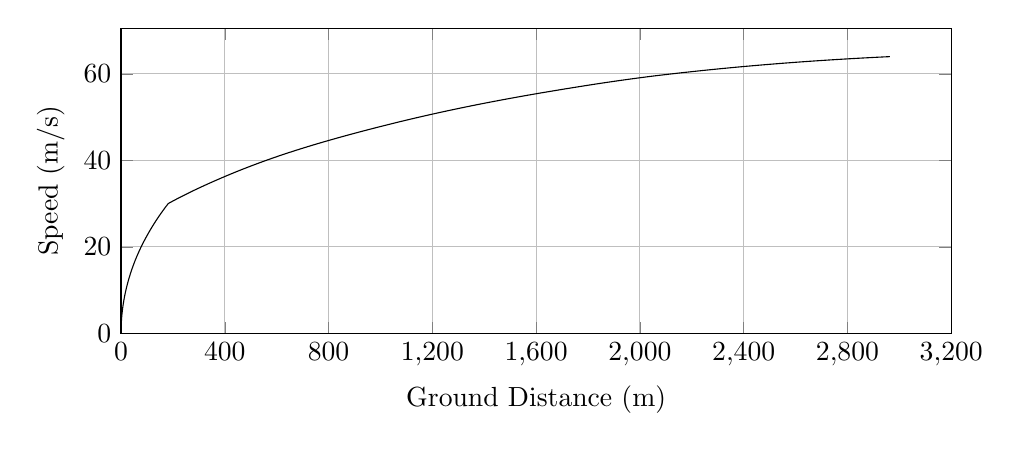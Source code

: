 %Speed_vs_GroundDistance
\begin{tikzpicture}

\begin{axis}[
width=\textwidth,
height=0.45\textwidth,
scaled ticks=false, tick label style={/pgf/number format/fixed},
xmin=0.0,
xmax=3200,
xtick={0,400,800,1200,1600,2000,2400,2800,3200},
xlabel={Ground Distance (m)},
xmajorgrids,
ymin=0.0,
ymax=70.561,
ylabel={Speed (m/s)},
ymajorgrids,
legend style={at={(1.03,0.5)},anchor=west,draw=black,fill=white,legend cell align=left}
]

\addplot [
color=black,
solid
]
table[row sep=crcr]{
1.36E-8	2.721E-4\\
2.033E-7	0.001\\
1.849E-6	0.003\\
9.983E-6	0.007\\
4.135E-5	0.015\\
1.247E-4	0.026\\
2.844E-4	0.039\\
5.588E-4	0.055\\
9.398E-4	0.072\\
0.001	0.088\\
0.002	0.104\\
0.003	0.121\\
0.003	0.137\\
0.004	0.153\\
0.005	0.17\\
0.006	0.186\\
0.008	0.202\\
0.009	0.219\\
0.01	0.235\\
0.012	0.252\\
0.013	0.268\\
0.015	0.284\\
0.017	0.301\\
0.018	0.317\\
0.02	0.333\\
0.022	0.349\\
0.025	0.366\\
0.027	0.382\\
0.029	0.398\\
0.032	0.414\\
0.034	0.431\\
0.037	0.447\\
0.04	0.464\\
0.042	0.48\\
0.045	0.497\\
0.048	0.513\\
0.052	0.53\\
0.055	0.546\\
0.058	0.563\\
0.062	0.579\\
0.065	0.596\\
0.069	0.612\\
0.073	0.629\\
0.077	0.645\\
0.08	0.662\\
0.085	0.678\\
0.089	0.695\\
0.093	0.712\\
0.097	0.728\\
0.102	0.745\\
0.107	0.761\\
0.111	0.778\\
0.116	0.795\\
0.121	0.811\\
0.126	0.828\\
0.131	0.844\\
0.136	0.861\\
0.142	0.878\\
0.147	0.894\\
0.153	0.911\\
0.158	0.928\\
0.164	0.944\\
0.17	0.961\\
0.176	0.978\\
0.182	0.995\\
0.188	1.012\\
0.195	1.029\\
0.201	1.046\\
0.208	1.063\\
0.214	1.079\\
0.221	1.097\\
0.228	1.114\\
0.235	1.131\\
0.242	1.148\\
0.25	1.165\\
0.257	1.182\\
0.264	1.199\\
0.272	1.216\\
0.28	1.233\\
0.287	1.25\\
0.296	1.268\\
0.304	1.285\\
0.312	1.302\\
0.32	1.32\\
0.329	1.337\\
0.337	1.354\\
0.346	1.371\\
0.355	1.388\\
0.363	1.406\\
0.372	1.423\\
0.382	1.44\\
0.391	1.458\\
0.4	1.475\\
0.41	1.492\\
0.419	1.51\\
0.429	1.527\\
0.439	1.545\\
0.449	1.562\\
0.459	1.579\\
0.469	1.597\\
0.48	1.615\\
0.49	1.632\\
0.501	1.65\\
0.511	1.667\\
0.522	1.685\\
0.533	1.702\\
0.545	1.72\\
0.556	1.738\\
0.567	1.755\\
0.579	1.773\\
0.59	1.791\\
0.602	1.809\\
0.614	1.827\\
0.626	1.844\\
0.638	1.862\\
0.65	1.88\\
0.663	1.898\\
0.675	1.915\\
0.689	1.934\\
0.702	1.953\\
0.715	1.971\\
0.728	1.989\\
0.742	2.008\\
0.755	2.026\\
0.769	2.044\\
0.783	2.062\\
0.797	2.08\\
0.811	2.098\\
0.825	2.117\\
0.84	2.135\\
0.854	2.154\\
0.869	2.172\\
0.884	2.191\\
0.899	2.21\\
0.914	2.228\\
0.929	2.247\\
0.945	2.266\\
0.961	2.284\\
0.976	2.302\\
0.992	2.321\\
1.007	2.339\\
1.023	2.357\\
1.04	2.376\\
1.056	2.395\\
1.073	2.413\\
1.09	2.432\\
1.107	2.451\\
1.124	2.47\\
1.142	2.489\\
1.159	2.508\\
1.177	2.527\\
1.195	2.547\\
1.213	2.566\\
1.231	2.585\\
1.249	2.604\\
1.268	2.623\\
1.286	2.642\\
1.305	2.661\\
1.323	2.68\\
1.342	2.699\\
1.361	2.718\\
1.382	2.738\\
1.401	2.757\\
1.421	2.776\\
1.441	2.796\\
1.461	2.815\\
1.482	2.835\\
1.502	2.854\\
1.522	2.874\\
1.544	2.894\\
1.565	2.913\\
1.586	2.933\\
1.607	2.952\\
1.629	2.973\\
1.651	2.992\\
1.673	3.012\\
1.695	3.031\\
1.717	3.051\\
1.739	3.071\\
1.762	3.091\\
1.785	3.111\\
1.808	3.13\\
1.831	3.151\\
1.854	3.17\\
1.878	3.19\\
1.902	3.211\\
1.925	3.23\\
1.95	3.251\\
1.975	3.272\\
1.999	3.292\\
2.025	3.312\\
2.049	3.332\\
2.074	3.353\\
2.1	3.373\\
2.125	3.393\\
2.15	3.413\\
2.176	3.434\\
2.202	3.454\\
2.228	3.474\\
2.254	3.494\\
2.281	3.515\\
2.308	3.535\\
2.335	3.556\\
2.362	3.577\\
2.39	3.597\\
2.417	3.618\\
2.445	3.639\\
2.474	3.66\\
2.502	3.68\\
2.53	3.701\\
2.559	3.722\\
2.588	3.743\\
2.618	3.764\\
2.648	3.786\\
2.677	3.806\\
2.706	3.827\\
2.736	3.848\\
2.766	3.869\\
2.796	3.89\\
2.827	3.911\\
2.859	3.933\\
2.89	3.954\\
2.922	3.976\\
2.953	3.997\\
2.985	4.018\\
3.017	4.04\\
3.049	4.061\\
3.081	4.082\\
3.113	4.103\\
3.145	4.124\\
3.179	4.146\\
3.211	4.167\\
3.246	4.189\\
3.28	4.211\\
3.314	4.233\\
3.349	4.255\\
3.383	4.276\\
3.418	4.298\\
3.454	4.321\\
3.489	4.342\\
3.524	4.364\\
3.561	4.387\\
3.597	4.409\\
3.633	4.431\\
3.669	4.452\\
3.707	4.475\\
3.743	4.497\\
3.781	4.52\\
3.819	4.542\\
3.856	4.564\\
3.895	4.587\\
3.933	4.609\\
3.972	4.631\\
4.01	4.653\\
4.049	4.676\\
4.089	4.699\\
4.129	4.721\\
4.168	4.744\\
4.208	4.766\\
4.248	4.789\\
4.288	4.811\\
4.329	4.834\\
4.369	4.856\\
4.41	4.879\\
4.452	4.901\\
4.493	4.924\\
4.536	4.947\\
4.578	4.97\\
4.62	4.992\\
4.662	5.015\\
4.706	5.038\\
4.749	5.061\\
4.792	5.084\\
4.836	5.107\\
4.881	5.13\\
4.925	5.153\\
4.97	5.177\\
5.015	5.2\\
5.06	5.223\\
5.106	5.247\\
5.152	5.27\\
5.197	5.293\\
5.244	5.316\\
5.29	5.339\\
5.336	5.362\\
5.383	5.386\\
5.43	5.409\\
5.477	5.432\\
5.526	5.456\\
5.574	5.479\\
5.623	5.503\\
5.671	5.527\\
5.72	5.55\\
5.771	5.575\\
5.821	5.598\\
5.87	5.622\\
5.921	5.646\\
5.971	5.67\\
6.021	5.693\\
6.071	5.717\\
6.123	5.741\\
6.174	5.764\\
6.226	5.788\\
6.278	5.812\\
6.332	5.837\\
6.384	5.861\\
6.437	5.885\\
6.489	5.908\\
6.543	5.933\\
6.597	5.957\\
6.65	5.981\\
6.705	6.005\\
6.759	6.029\\
6.814	6.053\\
6.87	6.077\\
6.925	6.102\\
6.981	6.126\\
7.038	6.15\\
7.095	6.175\\
7.151	6.199\\
7.209	6.224\\
7.267	6.249\\
7.325	6.273\\
7.383	6.298\\
7.442	6.323\\
7.502	6.348\\
7.562	6.373\\
7.622	6.398\\
7.683	6.423\\
7.743	6.448\\
7.803	6.473\\
7.864	6.498\\
7.925	6.523\\
7.987	6.548\\
8.048	6.572\\
8.109	6.597\\
8.173	6.623\\
8.236	6.648\\
8.3	6.673\\
8.363	6.699\\
8.428	6.724\\
8.491	6.749\\
8.557	6.775\\
8.623	6.801\\
8.688	6.826\\
8.754	6.852\\
8.821	6.877\\
8.889	6.904\\
8.957	6.93\\
9.025	6.956\\
9.093	6.981\\
9.16	7.007\\
9.227	7.032\\
9.296	7.058\\
9.364	7.084\\
9.433	7.109\\
9.504	7.136\\
9.575	7.162\\
9.644	7.187\\
9.716	7.214\\
9.787	7.24\\
9.858	7.266\\
9.93	7.292\\
10.002	7.318\\
10.075	7.344\\
10.147	7.37\\
10.221	7.396\\
10.294	7.423\\
10.367	7.449\\
10.441	7.475\\
10.516	7.501\\
10.591	7.528\\
10.667	7.554\\
10.743	7.581\\
10.82	7.608\\
10.897	7.634\\
10.974	7.661\\
11.051	7.687\\
11.128	7.714\\
11.208	7.741\\
11.287	7.768\\
11.366	7.795\\
11.446	7.822\\
11.527	7.849\\
11.607	7.876\\
11.688	7.903\\
11.77	7.93\\
11.851	7.957\\
11.933	7.984\\
12.017	8.012\\
12.1	8.039\\
12.185	8.067\\
12.271	8.095\\
12.354	8.122\\
12.44	8.15\\
12.526	8.177\\
12.611	8.205\\
12.696	8.232\\
12.785	8.26\\
12.871	8.288\\
12.958	8.315\\
13.046	8.343\\
13.133	8.37\\
13.221	8.398\\
13.31	8.426\\
13.4	8.454\\
13.489	8.482\\
13.578	8.509\\
13.667	8.537\\
13.758	8.564\\
13.848	8.592\\
13.939	8.62\\
14.031	8.648\\
14.124	8.676\\
14.215	8.704\\
14.308	8.732\\
14.401	8.76\\
14.495	8.788\\
14.589	8.816\\
14.683	8.844\\
14.779	8.872\\
14.874	8.9\\
14.97	8.928\\
15.069	8.957\\
15.164	8.985\\
15.26	9.013\\
15.357	9.041\\
15.455	9.07\\
15.553	9.098\\
15.653	9.127\\
15.755	9.156\\
15.856	9.185\\
15.958	9.214\\
16.06	9.243\\
16.164	9.272\\
16.267	9.301\\
16.369	9.33\\
16.472	9.359\\
16.577	9.388\\
16.679	9.417\\
16.784	9.446\\
16.89	9.475\\
16.997	9.505\\
17.104	9.534\\
17.211	9.563\\
17.319	9.593\\
17.424	9.622\\
17.532	9.651\\
17.64	9.68\\
17.749	9.71\\
17.857	9.739\\
17.969	9.769\\
18.08	9.798\\
18.189	9.827\\
18.302	9.857\\
18.413	9.887\\
18.526	9.916\\
18.637	9.946\\
18.751	9.976\\
18.865	10.005\\
18.98	10.035\\
19.094	10.065\\
19.209	10.095\\
19.323	10.124\\
19.438	10.154\\
19.556	10.184\\
19.672	10.214\\
19.789	10.244\\
19.907	10.274\\
20.024	10.304\\
20.143	10.334\\
20.264	10.364\\
20.384	10.394\\
20.504	10.425\\
20.623	10.454\\
20.745	10.485\\
20.866	10.515\\
20.987	10.545\\
21.113	10.576\\
21.236	10.606\\
21.36	10.637\\
21.484	10.667\\
21.608	10.697\\
21.732	10.727\\
21.858	10.758\\
21.985	10.789\\
22.112	10.819\\
22.237	10.849\\
22.363	10.88\\
22.489	10.91\\
22.616	10.94\\
22.744	10.971\\
22.875	11.002\\
23.004	11.032\\
23.131	11.062\\
23.258	11.092\\
23.389	11.123\\
23.52	11.153\\
23.653	11.184\\
23.783	11.215\\
23.918	11.246\\
24.051	11.277\\
24.182	11.307\\
24.315	11.337\\
24.45	11.368\\
24.585	11.399\\
24.721	11.43\\
24.857	11.461\\
24.995	11.493\\
25.13	11.523\\
25.271	11.555\\
25.407	11.586\\
25.543	11.616\\
25.683	11.648\\
25.821	11.678\\
25.96	11.709\\
25.988	11.715\\
26.056	11.731\\
26.062	11.732\\
26.067	11.733\\
26.072	11.734\\
26.073	11.735\\
26.075	11.735\\
26.08	11.736\\
26.102	11.741\\
26.183	11.759\\
26.3	11.785\\
26.428	11.813\\
26.558	11.842\\
26.688	11.87\\
26.819	11.899\\
26.952	11.928\\
27.084	11.957\\
27.217	11.986\\
27.351	12.015\\
27.483	12.043\\
27.618	12.072\\
27.752	12.101\\
27.887	12.13\\
28.023	12.159\\
28.159	12.188\\
28.296	12.218\\
28.435	12.247\\
28.571	12.276\\
28.71	12.305\\
28.85	12.335\\
28.989	12.364\\
29.129	12.394\\
29.272	12.424\\
29.413	12.453\\
29.555	12.483\\
29.7	12.513\\
29.842	12.543\\
29.985	12.572\\
30.129	12.602\\
30.275	12.632\\
30.422	12.662\\
30.569	12.692\\
30.717	12.722\\
30.865	12.753\\
31.012	12.783\\
31.162	12.813\\
31.314	12.844\\
31.463	12.874\\
31.612	12.904\\
31.763	12.934\\
31.915	12.965\\
32.067	12.995\\
32.219	13.026\\
32.372	13.056\\
32.525	13.086\\
32.677	13.117\\
32.83	13.147\\
32.986	13.178\\
33.143	13.209\\
33.3	13.239\\
33.458	13.27\\
33.614	13.301\\
33.77	13.331\\
33.929	13.362\\
34.088	13.393\\
34.248	13.424\\
34.407	13.454\\
34.565	13.485\\
34.724	13.515\\
34.887	13.547\\
35.049	13.578\\
35.21	13.608\\
35.37	13.639\\
35.532	13.669\\
35.693	13.7\\
35.855	13.731\\
36.023	13.762\\
36.191	13.794\\
36.357	13.825\\
36.521	13.855\\
36.688	13.887\\
36.854	13.917\\
37.025	13.949\\
37.192	13.98\\
37.361	14.011\\
37.529	14.042\\
37.697	14.073\\
37.868	14.105\\
38.038	14.136\\
38.209	14.167\\
38.379	14.198\\
38.553	14.229\\
38.723	14.26\\
38.898	14.292\\
39.071	14.323\\
39.244	14.354\\
39.42	14.386\\
39.592	14.417\\
39.765	14.448\\
39.943	14.479\\
40.117	14.511\\
40.295	14.542\\
40.472	14.573\\
40.648	14.604\\
40.824	14.635\\
41.004	14.667\\
41.182	14.698\\
41.36	14.73\\
41.54	14.761\\
41.723	14.793\\
41.903	14.824\\
42.085	14.856\\
42.267	14.887\\
42.447	14.918\\
42.631	14.95\\
42.81	14.981\\
42.993	15.012\\
43.179	15.044\\
43.363	15.075\\
43.548	15.107\\
43.734	15.138\\
43.918	15.17\\
44.105	15.201\\
44.293	15.233\\
44.481	15.265\\
44.669	15.296\\
44.859	15.328\\
45.047	15.359\\
45.237	15.391\\
45.428	15.423\\
45.616	15.454\\
45.807	15.486\\
45.999	15.517\\
46.188	15.549\\
46.381	15.58\\
46.573	15.612\\
46.766	15.643\\
46.959	15.675\\
47.153	15.707\\
47.345	15.738\\
47.539	15.769\\
47.732	15.801\\
47.928	15.832\\
48.123	15.864\\
48.321	15.896\\
48.517	15.927\\
48.713	15.959\\
48.913	15.991\\
49.112	16.022\\
49.312	16.054\\
49.51	16.085\\
49.712	16.117\\
49.91	16.149\\
50.112	16.181\\
50.309	16.212\\
50.508	16.243\\
50.709	16.274\\
50.912	16.306\\
51.116	16.338\\
51.321	16.37\\
51.525	16.402\\
51.729	16.433\\
51.934	16.465\\
52.14	16.497\\
52.345	16.528\\
52.551	16.56\\
52.757	16.592\\
52.965	16.623\\
53.175	16.655\\
53.382	16.687\\
53.592	16.719\\
53.804	16.751\\
54.015	16.783\\
54.224	16.815\\
54.432	16.846\\
54.643	16.878\\
54.855	16.91\\
55.066	16.941\\
55.28	16.973\\
55.492	17.005\\
55.704	17.036\\
55.917	17.068\\
56.132	17.1\\
56.347	17.131\\
56.559	17.163\\
56.776	17.195\\
56.995	17.227\\
57.215	17.259\\
57.435	17.291\\
57.654	17.323\\
57.873	17.355\\
58.091	17.387\\
58.312	17.419\\
58.532	17.451\\
58.755	17.483\\
58.977	17.515\\
59.199	17.547\\
59.421	17.579\\
59.645	17.611\\
59.869	17.643\\
60.094	17.675\\
60.318	17.707\\
60.542	17.739\\
60.767	17.771\\
60.996	17.803\\
61.224	17.835\\
61.453	17.868\\
61.684	17.9\\
61.914	17.933\\
62.145	17.965\\
62.376	17.997\\
62.607	18.029\\
62.841	18.062\\
63.075	18.094\\
63.312	18.127\\
63.546	18.16\\
63.782	18.192\\
64.017	18.225\\
64.254	18.257\\
64.493	18.29\\
64.731	18.323\\
64.969	18.355\\
65.211	18.388\\
65.451	18.421\\
65.69	18.453\\
65.93	18.486\\
66.172	18.519\\
66.414	18.551\\
66.656	18.584\\
66.899	18.617\\
67.144	18.649\\
67.388	18.682\\
67.633	18.715\\
67.879	18.748\\
68.126	18.78\\
68.373	18.813\\
68.622	18.846\\
68.871	18.879\\
69.12	18.912\\
69.368	18.945\\
69.62	18.978\\
69.872	19.011\\
70.128	19.044\\
70.379	19.077\\
70.634	19.111\\
70.892	19.144\\
71.146	19.177\\
71.402	19.21\\
71.662	19.244\\
71.925	19.278\\
72.185	19.312\\
72.446	19.345\\
72.706	19.379\\
72.967	19.412\\
73.229	19.445\\
73.491	19.479\\
73.754	19.512\\
74.019	19.546\\
74.285	19.58\\
74.554	19.614\\
74.823	19.648\\
75.094	19.682\\
75.364	19.716\\
75.635	19.75\\
75.908	19.784\\
76.182	19.819\\
76.456	19.853\\
76.73	19.887\\
77.004	19.921\\
77.286	19.956\\
77.568	19.991\\
77.846	20.025\\
78.125	20.06\\
78.406	20.094\\
78.686	20.129\\
78.969	20.163\\
79.256	20.199\\
79.542	20.234\\
79.827	20.268\\
80.113	20.303\\
80.404	20.339\\
80.691	20.373\\
80.981	20.408\\
81.272	20.444\\
81.567	20.479\\
81.862	20.515\\
82.157	20.55\\
82.45	20.585\\
82.745	20.62\\
83.043	20.656\\
83.342	20.692\\
83.644	20.728\\
83.947	20.763\\
84.251	20.799\\
84.552	20.835\\
84.857	20.871\\
85.165	20.907\\
85.471	20.943\\
85.779	20.979\\
86.089	21.016\\
86.403	21.052\\
86.712	21.088\\
87.027	21.125\\
87.342	21.162\\
87.658	21.198\\
87.98	21.235\\
88.297	21.272\\
88.618	21.309\\
88.936	21.346\\
89.257	21.382\\
89.579	21.419\\
89.9	21.456\\
90.225	21.493\\
90.55	21.53\\
90.878	21.567\\
91.207	21.605\\
91.541	21.643\\
91.87	21.68\\
92.201	21.717\\
92.534	21.755\\
92.864	21.792\\
93.197	21.829\\
93.531	21.866\\
93.867	21.904\\
94.205	21.942\\
94.542	21.979\\
94.885	22.017\\
95.228	22.055\\
95.571	22.093\\
95.914	22.131\\
96.255	22.169\\
96.597	22.206\\
96.938	22.244\\
97.282	22.282\\
97.622	22.319\\
97.966	22.356\\
98.313	22.394\\
98.659	22.432\\
99.001	22.469\\
99.351	22.507\\
99.698	22.545\\
100.047	22.582\\
100.392	22.62\\
100.743	22.657\\
101.089	22.695\\
101.435	22.732\\
101.784	22.769\\
102.132	22.806\\
102.475	22.843\\
102.822	22.88\\
103.167	22.917\\
103.515	22.954\\
103.864	22.991\\
104.21	23.027\\
104.552	23.063\\
104.897	23.1\\
105.241	23.136\\
105.584	23.172\\
105.926	23.208\\
106.273	23.244\\
106.615	23.28\\
106.959	23.316\\
107.3	23.352\\
107.641	23.387\\
107.983	23.423\\
108.325	23.458\\
108.394	23.465\\
108.405	23.466\\
108.416	23.468\\
108.425	23.469\\
108.443	23.471\\
108.52	23.478\\
108.701	23.497\\
108.994	23.528\\
109.302	23.559\\
109.609	23.591\\
109.916	23.623\\
110.229	23.655\\
110.541	23.687\\
110.854	23.719\\
111.174	23.752\\
111.494	23.785\\
111.812	23.817\\
112.131	23.85\\
112.452	23.882\\
112.775	23.915\\
113.1	23.948\\
113.43	23.982\\
113.76	24.015\\
114.091	24.048\\
114.425	24.082\\
114.76	24.116\\
115.095	24.15\\
115.434	24.184\\
115.775	24.218\\
116.117	24.252\\
116.462	24.287\\
116.808	24.321\\
117.157	24.356\\
117.506	24.391\\
117.854	24.426\\
118.205	24.46\\
118.559	24.495\\
118.913	24.53\\
119.27	24.566\\
119.63	24.601\\
119.99	24.637\\
120.347	24.672\\
120.714	24.708\\
121.081	24.744\\
121.447	24.78\\
121.815	24.815\\
122.185	24.852\\
122.554	24.887\\
122.925	24.924\\
123.296	24.96\\
123.67	24.996\\
124.047	25.032\\
124.424	25.069\\
124.802	25.105\\
125.182	25.142\\
125.559	25.178\\
125.939	25.214\\
126.32	25.251\\
126.701	25.287\\
127.081	25.323\\
127.462	25.36\\
127.844	25.396\\
128.227	25.432\\
128.61	25.469\\
128.996	25.505\\
129.378	25.541\\
129.761	25.577\\
130.145	25.614\\
130.53	25.65\\
130.917	25.686\\
131.294	25.721\\
131.675	25.757\\
132.058	25.793\\
132.441	25.828\\
132.827	25.864\\
133.21	25.9\\
133.594	25.936\\
133.976	25.971\\
134.361	26.007\\
134.745	26.042\\
135.129	26.077\\
135.514	26.113\\
135.898	26.148\\
136.282	26.183\\
136.664	26.218\\
137.047	26.253\\
137.428	26.288\\
137.813	26.323\\
138.197	26.358\\
138.581	26.393\\
138.966	26.428\\
139.35	26.462\\
139.734	26.497\\
140.116	26.532\\
140.5	26.566\\
140.882	26.601\\
141.262	26.635\\
141.643	26.669\\
142.027	26.703\\
142.411	26.737\\
142.794	26.772\\
143.176	26.806\\
143.56	26.84\\
143.942	26.874\\
144.324	26.907\\
144.707	26.941\\
145.087	26.975\\
145.469	27.009\\
145.85	27.042\\
146.231	27.076\\
146.615	27.109\\
146.998	27.143\\
147.384	27.177\\
147.767	27.21\\
148.152	27.244\\
148.536	27.277\\
148.92	27.311\\
149.304	27.344\\
149.688	27.377\\
150.071	27.41\\
150.456	27.444\\
150.845	27.477\\
151.229	27.51\\
151.615	27.544\\
151.998	27.576\\
152.383	27.609\\
152.769	27.643\\
153.156	27.676\\
153.543	27.709\\
153.931	27.742\\
154.318	27.775\\
154.704	27.807\\
155.089	27.84\\
155.476	27.873\\
155.866	27.906\\
156.254	27.939\\
156.642	27.971\\
157.03	28.004\\
157.421	28.037\\
157.811	28.07\\
158.199	28.102\\
158.589	28.135\\
158.979	28.167\\
159.371	28.2\\
159.761	28.232\\
160.152	28.265\\
160.541	28.297\\
160.933	28.33\\
161.326	28.362\\
161.718	28.395\\
162.112	28.427\\
162.506	28.46\\
162.899	28.492\\
163.293	28.524\\
163.689	28.557\\
164.085	28.589\\
164.483	28.622\\
164.879	28.654\\
165.273	28.686\\
165.671	28.719\\
166.069	28.751\\
166.47	28.784\\
166.872	28.816\\
167.271	28.849\\
167.672	28.881\\
168.071	28.913\\
168.472	28.945\\
168.875	28.978\\
169.279	29.01\\
169.681	29.043\\
170.088	29.075\\
170.493	29.108\\
170.898	29.14\\
171.305	29.172\\
171.71	29.205\\
172.116	29.237\\
172.525	29.269\\
172.933	29.302\\
173.342	29.334\\
173.754	29.367\\
174.165	29.399\\
174.579	29.432\\
174.991	29.464\\
175.401	29.496\\
175.815	29.529\\
176.228	29.561\\
176.642	29.593\\
177.057	29.626\\
177.475	29.658\\
177.893	29.691\\
178.31	29.723\\
178.728	29.756\\
179.145	29.788\\
179.565	29.821\\
179.987	29.853\\
180.41	29.886\\
180.834	29.919\\
181.26	29.951\\
181.684	29.984\\
181.893	30.0\\
182.111	30.017\\
182.537	30.031\\
183.424	30.06\\
184.301	30.089\\
185.174	30.118\\
186.051	30.147\\
186.939	30.176\\
187.824	30.205\\
188.721	30.234\\
189.61	30.263\\
190.501	30.292\\
191.389	30.321\\
192.281	30.35\\
193.188	30.38\\
194.089	30.409\\
194.997	30.439\\
195.895	30.468\\
196.797	30.497\\
197.707	30.526\\
198.612	30.556\\
199.526	30.585\\
200.439	30.614\\
201.346	30.643\\
202.261	30.673\\
203.18	30.702\\
204.102	30.732\\
205.014	30.761\\
205.94	30.79\\
206.864	30.82\\
207.792	30.849\\
208.728	30.879\\
209.66	30.909\\
210.599	30.938\\
211.543	30.968\\
212.489	30.998\\
213.428	31.028\\
214.373	31.057\\
215.316	31.087\\
216.269	31.117\\
217.223	31.147\\
218.179	31.177\\
219.134	31.207\\
220.09	31.236\\
221.054	31.266\\
222.019	31.296\\
222.987	31.327\\
223.959	31.357\\
224.935	31.387\\
225.912	31.417\\
226.897	31.448\\
227.878	31.478\\
228.866	31.508\\
229.858	31.539\\
230.849	31.569\\
231.835	31.6\\
232.836	31.63\\
233.841	31.661\\
234.845	31.692\\
235.851	31.722\\
236.862	31.753\\
237.87	31.784\\
238.883	31.815\\
239.887	31.845\\
240.907	31.876\\
241.926	31.907\\
242.95	31.938\\
243.987	31.969\\
245.016	32.0\\
246.059	32.031\\
247.097	32.063\\
248.14	32.094\\
249.183	32.125\\
250.237	32.157\\
251.289	32.188\\
252.346	32.219\\
253.401	32.251\\
254.474	32.283\\
255.553	32.315\\
256.621	32.346\\
257.692	32.378\\
258.78	32.41\\
259.862	32.442\\
260.94	32.474\\
262.023	32.506\\
263.111	32.538\\
264.212	32.57\\
265.312	32.603\\
266.409	32.635\\
267.513	32.667\\
268.63	32.7\\
269.759	32.732\\
270.89	32.765\\
272.012	32.798\\
273.137	32.831\\
274.27	32.863\\
275.414	32.897\\
276.554	32.929\\
277.697	32.962\\
278.857	32.996\\
280.025	33.029\\
281.203	33.063\\
282.379	33.097\\
283.557	33.131\\
284.742	33.165\\
285.933	33.199\\
287.129	33.233\\
288.315	33.267\\
289.506	33.301\\
290.718	33.335\\
291.924	33.369\\
293.137	33.403\\
294.378	33.439\\
295.624	33.474\\
296.871	33.509\\
298.123	33.544\\
299.351	33.579\\
300.608	33.614\\
301.876	33.65\\
303.153	33.685\\
304.417	33.721\\
305.709	33.757\\
306.998	33.793\\
308.287	33.828\\
309.567	33.864\\
310.848	33.9\\
312.15	33.936\\
313.456	33.972\\
314.755	34.008\\
316.075	34.044\\
317.41	34.081\\
318.732	34.117\\
320.056	34.154\\
321.38	34.19\\
322.688	34.226\\
324.046	34.263\\
325.391	34.3\\
326.737	34.337\\
328.067	34.373\\
329.402	34.409\\
330.745	34.446\\
332.071	34.482\\
333.417	34.518\\
334.747	34.554\\
336.087	34.59\\
337.421	34.626\\
338.755	34.662\\
340.081	34.698\\
341.399	34.733\\
342.722	34.769\\
344.041	34.804\\
345.353	34.839\\
346.656	34.874\\
347.965	34.909\\
349.269	34.944\\
350.567	34.978\\
351.867	35.013\\
353.15	35.047\\
354.427	35.081\\
355.708	35.115\\
356.984	35.149\\
358.258	35.183\\
358.511	35.189\\
358.648	35.193\\
358.732	35.195\\
358.973	35.201\\
359.0	35.202\\
359.018	35.203\\
359.029	35.203\\
359.04	35.203\\
359.093	35.205\\
359.312	35.21\\
359.967	35.228\\
361.014	35.255\\
362.103	35.284\\
363.206	35.313\\
364.308	35.342\\
365.419	35.371\\
366.533	35.401\\
367.646	35.43\\
368.766	35.459\\
369.898	35.489\\
371.033	35.518\\
372.179	35.548\\
373.32	35.578\\
374.478	35.608\\
375.645	35.639\\
376.821	35.669\\
377.999	35.7\\
379.187	35.731\\
380.378	35.762\\
381.576	35.793\\
382.775	35.824\\
383.981	35.855\\
385.193	35.886\\
386.413	35.917\\
387.642	35.949\\
388.867	35.981\\
390.105	36.012\\
391.361	36.045\\
392.621	36.077\\
393.887	36.109\\
395.152	36.142\\
396.427	36.174\\
397.708	36.207\\
398.997	36.24\\
400.294	36.272\\
401.587	36.305\\
402.893	36.338\\
404.203	36.372\\
405.513	36.405\\
406.819	36.438\\
408.143	36.471\\
409.462	36.504\\
410.787	36.538\\
412.099	36.571\\
413.41	36.604\\
414.733	36.637\\
416.06	36.67\\
417.38	36.703\\
418.701	36.736\\
420.019	36.769\\
421.339	36.802\\
422.668	36.835\\
423.983	36.867\\
425.287	36.9\\
426.587	36.932\\
427.904	36.964\\
429.215	36.997\\
430.508	37.028\\
431.806	37.06\\
433.108	37.092\\
434.412	37.124\\
435.706	37.156\\
437.0	37.188\\
438.287	37.219\\
439.579	37.251\\
440.863	37.282\\
442.148	37.314\\
443.425	37.345\\
444.7	37.376\\
445.976	37.407\\
447.249	37.437\\
448.523	37.468\\
449.797	37.499\\
451.073	37.53\\
452.338	37.56\\
453.595	37.591\\
454.855	37.621\\
456.109	37.651\\
457.375	37.681\\
458.628	37.711\\
459.883	37.741\\
461.15	37.771\\
462.4	37.801\\
463.658	37.831\\
464.907	37.861\\
466.157	37.891\\
467.405	37.92\\
468.645	37.95\\
469.886	37.979\\
471.121	38.008\\
472.369	38.038\\
473.613	38.067\\
474.847	38.096\\
476.092	38.125\\
477.333	38.154\\
478.572	38.183\\
479.801	38.212\\
481.038	38.241\\
482.274	38.27\\
483.508	38.299\\
484.736	38.327\\
485.97	38.356\\
487.204	38.385\\
488.438	38.413\\
489.666	38.442\\
490.903	38.47\\
492.128	38.499\\
493.356	38.527\\
494.581	38.555\\
495.813	38.583\\
497.039	38.612\\
498.267	38.64\\
499.503	38.668\\
500.737	38.696\\
501.97	38.725\\
503.198	38.753\\
504.424	38.781\\
505.654	38.809\\
506.88	38.836\\
508.103	38.864\\
509.33	38.892\\
510.55	38.92\\
511.776	38.947\\
513.007	38.975\\
514.237	39.003\\
515.465	39.031\\
516.693	39.058\\
517.918	39.086\\
519.145	39.113\\
520.369	39.141\\
521.596	39.168\\
522.819	39.196\\
524.05	39.223\\
525.278	39.25\\
526.504	39.278\\
527.731	39.305\\
528.968	39.332\\
530.19	39.36\\
531.42	39.387\\
532.651	39.414\\
533.886	39.441\\
535.119	39.468\\
536.354	39.496\\
537.601	39.523\\
538.84	39.55\\
540.073	39.577\\
541.308	39.604\\
542.545	39.632\\
543.78	39.659\\
545.021	39.686\\
546.264	39.713\\
547.502	39.74\\
548.743	39.767\\
549.98	39.794\\
551.221	39.82\\
552.462	39.847\\
553.71	39.874\\
554.951	39.901\\
556.199	39.928\\
557.445	39.955\\
558.691	39.982\\
559.937	40.008\\
561.19	40.035\\
562.439	40.062\\
563.685	40.089\\
564.93	40.115\\
566.186	40.142\\
567.434	40.169\\
568.693	40.196\\
569.955	40.222\\
571.208	40.249\\
572.463	40.276\\
573.726	40.302\\
574.985	40.329\\
576.246	40.356\\
577.504	40.382\\
578.771	40.409\\
580.042	40.436\\
581.306	40.462\\
582.575	40.489\\
583.847	40.515\\
585.114	40.542\\
586.382	40.568\\
587.657	40.595\\
588.931	40.622\\
590.209	40.648\\
591.489	40.675\\
592.771	40.701\\
594.046	40.728\\
595.323	40.754\\
596.605	40.781\\
597.889	40.807\\
599.175	40.834\\
600.469	40.86\\
601.756	40.887\\
603.051	40.914\\
604.344	40.94\\
605.64	40.967\\
606.935	40.993\\
608.229	41.02\\
609.53	41.046\\
610.831	41.073\\
612.137	41.099\\
613.446	41.126\\
614.748	41.152\\
616.053	41.179\\
617.355	41.205\\
618.669	41.232\\
619.978	41.258\\
621.293	41.285\\
622.614	41.311\\
623.933	41.338\\
625.264	41.364\\
626.588	41.391\\
627.914	41.418\\
629.236	41.444\\
630.564	41.471\\
631.895	41.497\\
633.226	41.524\\
634.567	41.55\\
635.898	41.577\\
637.232	41.603\\
638.571	41.63\\
639.917	41.656\\
641.257	41.683\\
642.611	41.71\\
643.966	41.736\\
645.313	41.763\\
646.66	41.789\\
648.01	41.816\\
649.363	41.842\\
650.718	41.869\\
652.079	41.896\\
653.449	41.922\\
654.812	41.949\\
656.174	41.975\\
657.545	42.002\\
658.92	42.029\\
660.296	42.056\\
661.666	42.082\\
663.052	42.109\\
664.436	42.136\\
665.829	42.163\\
667.216	42.189\\
668.605	42.216\\
669.999	42.243\\
671.399	42.27\\
672.797	42.296\\
674.205	42.323\\
675.606	42.35\\
677.012	42.377\\
678.433	42.404\\
679.844	42.431\\
681.264	42.458\\
682.676	42.485\\
684.095	42.512\\
685.516	42.539\\
686.943	42.566\\
688.369	42.593\\
689.803	42.62\\
691.244	42.647\\
692.686	42.674\\
694.131	42.701\\
695.574	42.728\\
697.022	42.755\\
698.481	42.783\\
699.933	42.81\\
701.386	42.837\\
702.843	42.864\\
704.31	42.891\\
705.783	42.919\\
707.259	42.946\\
708.732	42.974\\
710.208	43.001\\
711.695	43.028\\
713.185	43.056\\
714.68	43.084\\
716.169	43.111\\
717.662	43.138\\
719.169	43.166\\
720.68	43.194\\
722.194	43.222\\
723.712	43.249\\
725.227	43.277\\
726.748	43.305\\
728.27	43.333\\
729.797	43.36\\
731.334	43.388\\
732.876	43.416\\
734.415	43.444\\
735.957	43.472\\
737.501	43.5\\
739.057	43.528\\
740.621	43.556\\
742.183	43.584\\
743.763	43.613\\
745.341	43.641\\
746.923	43.67\\
748.507	43.698\\
750.097	43.726\\
751.696	43.755\\
753.304	43.784\\
754.905	43.812\\
756.513	43.841\\
758.126	43.869\\
759.75	43.898\\
761.38	43.927\\
763.017	43.956\\
764.655	43.985\\
766.304	44.014\\
767.961	44.043\\
769.627	44.073\\
771.292	44.102\\
772.956	44.131\\
774.627	44.161\\
776.314	44.19\\
777.998	44.22\\
779.691	44.249\\
781.386	44.279\\
783.094	44.308\\
784.809	44.338\\
786.541	44.368\\
788.275	44.398\\
790.01	44.429\\
791.758	44.459\\
793.51	44.489\\
795.276	44.519\\
797.056	44.55\\
798.844	44.581\\
800.637	44.612\\
802.442	44.643\\
804.267	44.674\\
806.093	44.705\\
807.932	44.737\\
809.789	44.768\\
811.643	44.8\\
813.516	44.832\\
815.399	44.864\\
817.295	44.896\\
819.214	44.929\\
821.134	44.961\\
823.068	44.994\\
825.025	45.027\\
826.988	45.06\\
828.968	45.093\\
830.956	45.127\\
832.969	45.16\\
835.011	45.195\\
837.048	45.229\\
839.114	45.263\\
841.188	45.298\\
843.295	45.333\\
845.427	45.369\\
847.589	45.404\\
849.775	45.441\\
851.985	45.477\\
854.232	45.515\\
856.49	45.552\\
858.76	45.589\\
861.066	45.627\\
863.414	45.666\\
865.799	45.705\\
868.18	45.744\\
870.607	45.784\\
873.047	45.824\\
875.499	45.864\\
877.922	45.903\\
880.326	45.942\\
882.705	45.981\\
885.05	46.019\\
887.388	46.057\\
889.689	46.094\\
891.974	46.131\\
894.233	46.168\\
896.482	46.204\\
898.699	46.24\\
900.894	46.275\\
903.066	46.31\\
905.228	46.344\\
907.367	46.379\\
909.471	46.412\\
911.588	46.446\\
913.662	46.479\\
915.72	46.512\\
917.779	46.545\\
919.811	46.577\\
921.825	46.609\\
923.83	46.641\\
925.829	46.673\\
927.821	46.704\\
929.788	46.735\\
931.751	46.766\\
933.698	46.797\\
935.638	46.828\\
937.564	46.858\\
939.484	46.888\\
941.389	46.918\\
941.768	46.924\\
942.005	46.928\\
942.163	46.931\\
942.264	46.932\\
942.341	46.933\\
942.42	46.935\\
942.493	46.936\\
942.557	46.937\\
942.588	46.937\\
942.616	46.938\\
942.754	46.94\\
943.225	46.947\\
944.647	46.97\\
946.467	46.998\\
948.309	47.027\\
950.18	47.056\\
952.059	47.086\\
953.953	47.115\\
955.854	47.145\\
957.772	47.175\\
959.7	47.205\\
961.642	47.235\\
963.598	47.266\\
965.57	47.296\\
967.567	47.327\\
969.568	47.358\\
971.578	47.389\\
973.618	47.421\\
975.671	47.453\\
977.749	47.485\\
979.842	47.517\\
981.956	47.55\\
984.084	47.583\\
986.239	47.616\\
988.412	47.649\\
990.618	47.683\\
992.827	47.717\\
995.051	47.751\\
997.313	47.785\\
999.586	47.82\\
1001.884	47.855\\
1004.18	47.89\\
1006.506	47.925\\
1008.83	47.961\\
1011.169	47.996\\
1013.495	48.031\\
1015.844	48.067\\
1018.184	48.102\\
1020.513	48.137\\
1022.843	48.172\\
1025.181	48.207\\
1027.496	48.242\\
1029.807	48.277\\
1032.093	48.311\\
1034.374	48.345\\
1036.62	48.379\\
1038.871	48.412\\
1041.097	48.445\\
1043.314	48.478\\
1045.516	48.511\\
1047.695	48.543\\
1049.882	48.576\\
1052.055	48.608\\
1054.201	48.64\\
1056.337	48.671\\
1058.476	48.703\\
1060.612	48.734\\
1062.725	48.765\\
1064.84	48.796\\
1066.929	48.827\\
1069.01	48.857\\
1071.083	48.888\\
1073.168	48.918\\
1075.229	48.948\\
1077.287	48.978\\
1079.337	49.008\\
1081.389	49.038\\
1083.425	49.067\\
1085.467	49.097\\
1087.504	49.127\\
1089.536	49.156\\
1091.557	49.185\\
1093.572	49.214\\
1095.579	49.243\\
1097.582	49.272\\
1099.58	49.301\\
1101.578	49.329\\
1103.571	49.358\\
1105.557	49.386\\
1107.546	49.415\\
1109.528	49.443\\
1111.51	49.471\\
1113.488	49.499\\
1115.454	49.527\\
1117.423	49.555\\
1119.386	49.583\\
1121.345	49.611\\
1123.295	49.638\\
1125.254	49.666\\
1127.202	49.693\\
1129.153	49.721\\
1131.094	49.748\\
1133.039	49.775\\
1134.981	49.803\\
1136.917	49.83\\
1138.857	49.857\\
1140.793	49.884\\
1142.727	49.911\\
1144.667	49.938\\
1146.602	49.965\\
1148.537	49.992\\
1150.471	50.019\\
1152.4	50.046\\
1154.33	50.072\\
1156.26	50.099\\
1158.186	50.126\\
1160.119	50.152\\
1162.041	50.179\\
1163.97	50.205\\
1165.891	50.232\\
1167.809	50.258\\
1169.725	50.284\\
1171.64	50.311\\
1173.562	50.337\\
1175.469	50.363\\
1177.389	50.389\\
1179.312	50.415\\
1181.226	50.441\\
1183.142	50.467\\
1185.053	50.493\\
1186.976	50.519\\
1188.894	50.545\\
1190.815	50.571\\
1192.736	50.597\\
1194.65	50.623\\
1196.564	50.649\\
1198.47	50.674\\
1200.379	50.7\\
1202.294	50.726\\
1204.211	50.751\\
1206.128	50.777\\
1208.038	50.803\\
1209.962	50.828\\
1211.881	50.854\\
1213.803	50.879\\
1215.72	50.905\\
1217.645	50.93\\
1219.559	50.956\\
1221.488	50.981\\
1223.399	51.006\\
1225.318	51.032\\
1227.254	51.057\\
1229.171	51.083\\
1231.09	51.108\\
1233.014	51.133\\
1234.936	51.158\\
1236.864	51.184\\
1238.795	51.209\\
1240.718	51.234\\
1242.648	51.259\\
1244.592	51.284\\
1246.52	51.31\\
1248.459	51.335\\
1250.398	51.36\\
1252.334	51.385\\
1254.283	51.41\\
1256.208	51.435\\
1258.148	51.46\\
1260.078	51.485\\
1262.021	51.51\\
1263.972	51.535\\
1265.919	51.56\\
1267.868	51.585\\
1269.813	51.61\\
1271.758	51.635\\
1273.699	51.66\\
1275.645	51.684\\
1277.592	51.709\\
1279.542	51.734\\
1281.492	51.759\\
1283.447	51.784\\
1285.4	51.808\\
1287.352	51.833\\
1289.317	51.858\\
1291.276	51.883\\
1293.229	51.907\\
1295.193	51.932\\
1297.153	51.957\\
1299.119	51.981\\
1301.088	52.006\\
1303.056	52.03\\
1305.026	52.055\\
1307.005	52.08\\
1308.973	52.104\\
1310.948	52.129\\
1312.927	52.154\\
1314.903	52.178\\
1316.884	52.203\\
1318.87	52.227\\
1320.864	52.252\\
1322.855	52.276\\
1324.843	52.301\\
1326.84	52.326\\
1328.834	52.35\\
1330.824	52.375\\
1332.825	52.399\\
1334.826	52.424\\
1336.832	52.448\\
1338.831	52.473\\
1340.846	52.497\\
1342.849	52.522\\
1344.867	52.546\\
1346.881	52.571\\
1348.895	52.595\\
1350.915	52.619\\
1352.938	52.644\\
1354.968	52.668\\
1356.996	52.693\\
1359.018	52.717\\
1361.041	52.742\\
1363.076	52.766\\
1365.114	52.791\\
1367.163	52.815\\
1369.204	52.84\\
1371.256	52.864\\
1373.304	52.888\\
1375.352	52.913\\
1377.399	52.937\\
1379.449	52.962\\
1381.504	52.986\\
1383.558	53.01\\
1385.617	53.035\\
1387.685	53.059\\
1389.757	53.084\\
1391.818	53.108\\
1393.885	53.132\\
1395.957	53.157\\
1398.042	53.181\\
1400.115	53.205\\
1402.199	53.23\\
1404.284	53.254\\
1406.381	53.279\\
1408.471	53.303\\
1410.574	53.328\\
1412.672	53.352\\
1414.777	53.376\\
1416.89	53.401\\
1419.0	53.425\\
1421.117	53.45\\
1423.231	53.474\\
1425.356	53.499\\
1427.492	53.523\\
1429.621	53.548\\
1431.751	53.572\\
1433.893	53.597\\
1436.033	53.621\\
1438.169	53.646\\
1440.318	53.67\\
1442.459	53.695\\
1444.596	53.719\\
1446.748	53.743\\
1448.899	53.768\\
1451.057	53.792\\
1453.219	53.817\\
1455.39	53.841\\
1457.565	53.866\\
1459.74	53.891\\
1461.913	53.915\\
1464.101	53.94\\
1466.291	53.964\\
1468.489	53.989\\
1470.697	54.014\\
1472.901	54.038\\
1475.107	54.063\\
1477.313	54.087\\
1479.521	54.112\\
1481.74	54.137\\
1483.957	54.161\\
1486.188	54.186\\
1488.414	54.211\\
1490.645	54.235\\
1492.879	54.26\\
1495.119	54.285\\
1497.363	54.31\\
1499.609	54.334\\
1501.871	54.359\\
1504.13	54.384\\
1506.391	54.409\\
1508.661	54.434\\
1510.937	54.458\\
1513.219	54.483\\
1515.492	54.508\\
1517.776	54.533\\
1520.072	54.558\\
1522.36	54.583\\
1524.664	54.608\\
1526.981	54.633\\
1529.299	54.658\\
1531.626	54.683\\
1533.953	54.708\\
1536.28	54.733\\
1538.611	54.758\\
1540.954	54.783\\
1543.292	54.808\\
1545.647	54.833\\
1548.014	54.859\\
1550.376	54.884\\
1552.742	54.909\\
1555.108	54.934\\
1557.485	54.959\\
1559.867	54.985\\
1562.255	55.01\\
1564.668	55.035\\
1567.075	55.061\\
1569.485	55.086\\
1571.902	55.112\\
1574.324	55.137\\
1576.761	55.163\\
1579.209	55.189\\
1581.647	55.214\\
1584.097	55.24\\
1586.555	55.265\\
1589.027	55.291\\
1591.496	55.317\\
1593.981	55.343\\
1596.464	55.368\\
1598.954	55.394\\
1601.448	55.42\\
1603.959	55.446\\
1606.469	55.472\\
1608.986	55.498\\
1611.506	55.524\\
1614.048	55.55\\
1616.59	55.576\\
1619.141	55.602\\
1621.713	55.629\\
1624.287	55.655\\
1626.866	55.681\\
1629.45	55.708\\
1632.049	55.734\\
1634.646	55.761\\
1637.25	55.787\\
1639.866	55.814\\
1642.499	55.84\\
1645.145	55.867\\
1647.8	55.894\\
1650.459	55.921\\
1653.137	55.948\\
1655.819	55.975\\
1658.511	56.002\\
1661.217	56.029\\
1663.939	56.056\\
1666.66	56.083\\
1669.408	56.111\\
1672.161	56.138\\
1674.928	56.166\\
1677.704	56.193\\
1680.511	56.221\\
1683.302	56.249\\
1686.122	56.277\\
1688.948	56.305\\
1691.793	56.333\\
1694.633	56.361\\
1697.483	56.389\\
1700.363	56.417\\
1703.254	56.445\\
1706.167	56.474\\
1709.115	56.503\\
1712.052	56.531\\
1715.015	56.56\\
1717.979	56.589\\
1720.98	56.618\\
1724.007	56.648\\
1727.043	56.677\\
1730.104	56.707\\
1733.183	56.737\\
1736.278	56.767\\
1739.399	56.797\\
1742.545	56.827\\
1745.725	56.858\\
1748.919	56.888\\
1752.148	56.919\\
1755.416	56.951\\
1758.713	56.982\\
1762.052	57.014\\
1765.42	57.046\\
1768.825	57.078\\
1772.26	57.111\\
1775.724	57.144\\
1779.238	57.177\\
1782.808	57.211\\
1786.441	57.245\\
1790.138	57.28\\
1793.872	57.315\\
1797.678	57.351\\
1801.539	57.387\\
1805.51	57.425\\
1809.539	57.462\\
1809.58	57.463\\
1813.697	57.501\\
1817.975	57.541\\
1822.327	57.581\\
1826.724	57.622\\
1831.261	57.664\\
1835.704	57.704\\
1840.13	57.745\\
1844.49	57.784\\
1848.754	57.823\\
1852.926	57.861\\
1857.009	57.897\\
1861.022	57.933\\
1864.964	57.969\\
1868.87	58.004\\
1872.703	58.038\\
1876.483	58.071\\
1880.203	58.104\\
1883.885	58.136\\
1887.548	58.168\\
1891.19	58.2\\
1894.794	58.232\\
1898.358	58.263\\
1901.891	58.293\\
1905.406	58.323\\
1908.885	58.353\\
1912.37	58.383\\
1915.817	58.413\\
1919.25	58.442\\
1922.656	58.471\\
1926.049	58.5\\
1929.429	58.528\\
1932.791	58.557\\
1936.142	58.585\\
1939.474	58.613\\
1942.799	58.64\\
1946.114	58.668\\
1946.246	58.669\\
1946.344	58.67\\
1946.429	58.671\\
1946.483	58.671\\
1946.519	58.671\\
1946.561	58.672\\
1946.802	58.674\\
1947.678	58.681\\
1950.113	58.701\\
1953.732	58.731\\
1957.273	58.76\\
1960.882	58.79\\
1964.506	58.82\\
1968.188	58.85\\
1971.906	58.88\\
1975.702	58.911\\
1979.538	58.942\\
1983.445	58.973\\
1987.406	59.005\\
1991.428	59.037\\
1995.503	59.07\\
1999.64	59.102\\
2003.795	59.135\\
2007.989	59.168\\
2012.221	59.201\\
2016.424	59.234\\
2020.618	59.267\\
2024.758	59.299\\
2028.896	59.331\\
2032.993	59.362\\
2037.064	59.393\\
2041.083	59.424\\
2045.097	59.454\\
2049.034	59.484\\
2052.952	59.513\\
2053.191	59.515\\
2053.462	59.517\\
2053.727	59.519\\
2053.988	59.521\\
2054.245	59.523\\
2054.514	59.525\\
2054.778	59.527\\
2055.05	59.529\\
2055.321	59.531\\
2055.582	59.533\\
2055.834	59.535\\
2056.086	59.536\\
2056.325	59.538\\
2056.585	59.54\\
2056.852	59.542\\
2057.121	59.544\\
2057.375	59.546\\
2057.637	59.548\\
2057.908	59.55\\
2058.18	59.552\\
2058.45	59.554\\
2058.718	59.556\\
2058.988	59.558\\
2059.245	59.56\\
2059.518	59.562\\
2059.774	59.563\\
2060.035	59.565\\
2060.304	59.567\\
2060.562	59.569\\
2060.824	59.571\\
2061.092	59.573\\
2061.361	59.575\\
2061.635	59.577\\
2061.904	59.579\\
2062.176	59.581\\
2062.431	59.583\\
2062.704	59.585\\
2062.958	59.587\\
2063.219	59.588\\
2063.49	59.59\\
2063.747	59.592\\
2064.017	59.594\\
2064.271	59.596\\
2064.536	59.598\\
2064.802	59.6\\
2065.073	59.602\\
2065.337	59.604\\
2065.602	59.606\\
2065.855	59.607\\
2066.115	59.609\\
2066.373	59.611\\
2066.619	59.613\\
2066.886	59.615\\
2067.16	59.617\\
2067.433	59.619\\
2067.703	59.621\\
2067.969	59.623\\
2068.216	59.624\\
2068.489	59.626\\
2068.756	59.628\\
2069.02	59.63\\
2069.283	59.632\\
2069.545	59.634\\
2069.82	59.636\\
2070.092	59.638\\
2070.361	59.64\\
2070.636	59.642\\
2070.886	59.643\\
2071.16	59.645\\
2071.433	59.647\\
2071.701	59.649\\
2071.976	59.651\\
2072.235	59.653\\
2072.511	59.655\\
2072.785	59.657\\
2073.048	59.659\\
2073.323	59.661\\
2073.592	59.663\\
2073.868	59.665\\
2074.144	59.667\\
2074.409	59.668\\
2074.685	59.67\\
2074.961	59.672\\
2075.23	59.674\\
2075.505	59.676\\
2075.776	59.678\\
2076.02	59.68\\
2076.288	59.682\\
2076.542	59.683\\
2076.81	59.685\\
2077.086	59.687\\
2077.348	59.689\\
2077.625	59.691\\
2077.903	59.693\\
2078.18	59.695\\
2078.431	59.697\\
2078.702	59.699\\
2078.98	59.701\\
2079.253	59.702\\
2079.522	59.704\\
2079.8	59.706\\
2080.078	59.708\\
2080.349	59.71\\
2080.627	59.712\\
2080.898	59.714\\
2081.163	59.716\\
2081.441	59.718\\
2081.719	59.72\\
2081.989	59.721\\
2082.265	59.723\\
2082.52	59.725\\
2082.797	59.727\\
2083.003	59.729\\
2083.051	59.729\\
2083.289	59.73\\
2083.547	59.732\\
2083.792	59.734\\
2084.053	59.736\\
2084.327	59.738\\
2084.604	59.74\\
2084.871	59.741\\
2085.136	59.743\\
2085.387	59.745\\
2085.634	59.747\\
2085.91	59.749\\
2086.179	59.751\\
2086.449	59.752\\
2086.726	59.754\\
2087.003	59.756\\
2087.276	59.758\\
2087.537	59.76\\
2087.8	59.762\\
2088.078	59.764\\
2088.351	59.766\\
2088.617	59.768\\
2088.876	59.769\\
2089.126	59.771\\
2089.368	59.773\\
2089.646	59.775\\
2089.923	59.777\\
2090.2	59.779\\
2090.474	59.781\\
2090.737	59.782\\
2091.008	59.784\\
2091.258	59.786\\
2091.527	59.788\\
2091.875	59.79\\
2092.193	59.793\\
2092.497	59.795\\
2092.819	59.797\\
2093.21	59.8\\
2093.679	59.803\\
2094.25	59.807\\
2094.793	59.811\\
2095.241	59.814\\
2095.72	59.817\\
2096.256	59.821\\
2097.318	59.829\\
2098.373	59.836\\
2099.119	59.841\\
2099.807	59.846\\
2100.697	59.852\\
2101.533	59.858\\
2102.343	59.864\\
2103.122	59.869\\
2103.871	59.874\\
2104.681	59.88\\
2105.469	59.886\\
2105.979	59.889\\
2106.507	59.893\\
2107.008	59.896\\
2107.577	59.9\\
2108.188	59.904\\
2108.843	59.909\\
2109.669	59.915\\
2110.419	59.92\\
2111.141	59.925\\
2111.763	59.929\\
2112.539	59.935\\
2113.66	59.942\\
2114.745	59.95\\
2115.947	59.958\\
2117.076	59.966\\
2117.871	59.971\\
2118.82	59.978\\
2119.809	59.985\\
2120.607	59.99\\
2121.277	59.995\\
2121.909	59.999\\
2122.736	60.005\\
2123.731	60.012\\
2124.678	60.018\\
2125.596	60.024\\
2126.656	60.032\\
2127.36	60.037\\
2128.007	60.041\\
2128.706	60.046\\
2129.795	60.053\\
2131.143	60.062\\
2132.163	60.069\\
2132.964	60.075\\
2134.142	60.083\\
2135.233	60.09\\
2136.445	60.098\\
2137.225	60.104\\
2137.939	60.109\\
2138.52	60.112\\
2139.117	60.117\\
2139.762	60.121\\
2140.37	60.125\\
2140.96	60.129\\
2142.125	60.137\\
2143.302	60.145\\
2144.438	60.152\\
2145.559	60.16\\
2146.586	60.167\\
2147.697	60.174\\
2148.56	60.18\\
2149.406	60.186\\
2150.131	60.191\\
2150.686	60.195\\
2151.228	60.198\\
2151.76	60.202\\
2152.426	60.206\\
2153.027	60.21\\
2153.706	60.215\\
2154.897	60.223\\
2155.957	60.23\\
2156.799	60.235\\
2157.875	60.243\\
2158.795	60.249\\
2159.747	60.255\\
2160.612	60.261\\
2161.474	60.267\\
2162.198	60.271\\
2162.903	60.276\\
2163.805	60.282\\
2164.734	60.288\\
2165.681	60.295\\
2166.393	60.299\\
2167.078	60.304\\
2167.739	60.308\\
2168.487	60.313\\
2169.363	60.319\\
2170.234	60.325\\
2171.149	60.331\\
2172.205	60.338\\
2173.551	60.347\\
2175.012	60.356\\
2176.591	60.367\\
2178.114	60.377\\
2179.508	60.386\\
2180.475	60.392\\
2181.259	60.397\\
2182.12	60.403\\
2182.958	60.408\\
2183.745	60.413\\
2184.699	60.42\\
2185.842	60.427\\
2187.047	60.435\\
2188.045	60.442\\
2189.137	60.449\\
2190.287	60.456\\
2191.361	60.463\\
2192.038	60.467\\
2192.965	60.473\\
2193.931	60.48\\
2194.901	60.486\\
2195.819	60.492\\
2196.784	60.498\\
2197.83	60.505\\
2198.859	60.512\\
2199.844	60.518\\
2200.685	60.523\\
2201.942	60.531\\
2203.428	60.541\\
2204.854	60.55\\
2206.033	60.558\\
2207.317	60.566\\
2208.744	60.575\\
2209.794	60.582\\
2210.931	60.589\\
2211.988	60.596\\
2213.001	60.602\\
2214.059	60.609\\
2215.198	60.616\\
2216.436	60.624\\
2217.454	60.631\\
2218.378	60.637\\
2219.36	60.643\\
2220.883	60.652\\
2222.393	60.662\\
2223.967	60.672\\
2225.496	60.682\\
2226.83	60.69\\
2228.415	60.7\\
2229.683	60.708\\
2231.013	60.716\\
2232.39	60.725\\
2233.716	60.733\\
2234.561	60.739\\
2235.326	60.743\\
2235.825	60.746\\
2236.294	60.749\\
2236.867	60.753\\
2237.477	60.757\\
2238.478	60.763\\
2239.4	60.769\\
2240.258	60.774\\
2241.073	60.779\\
2241.902	60.784\\
2242.696	60.789\\
2243.563	60.795\\
2244.328	60.799\\
2245.165	60.805\\
2246.425	60.812\\
2247.697	60.82\\
2249.272	60.83\\
2250.821	60.84\\
2252.222	60.848\\
2253.693	60.857\\
2255.118	60.866\\
2256.578	60.875\\
2258.123	60.885\\
2259.715	60.894\\
2260.65	60.9\\
2261.389	60.905\\
2261.994	60.908\\
2262.637	60.912\\
2263.414	60.917\\
2264.426	60.923\\
2265.862	60.932\\
2267.437	60.941\\
2268.615	60.949\\
2269.699	60.955\\
2270.949	60.963\\
2271.799	60.968\\
2272.579	60.973\\
2273.648	60.979\\
2274.654	60.985\\
2275.597	60.991\\
2276.689	60.998\\
2278.22	61.007\\
2279.62	61.015\\
2280.46	61.02\\
2281.359	61.026\\
2282.33	61.031\\
2283.215	61.037\\
2284.569	61.045\\
2285.788	61.052\\
2287.009	61.06\\
2288.148	61.066\\
2289.326	61.073\\
2290.736	61.082\\
2291.712	61.088\\
2293.035	61.095\\
2294.356	61.103\\
2295.788	61.112\\
2297.259	61.121\\
2298.773	61.13\\
2300.015	61.137\\
2300.944	61.142\\
2301.782	61.147\\
2302.775	61.153\\
2303.712	61.159\\
2304.913	61.166\\
2306.553	61.175\\
2307.7	61.182\\
2308.787	61.189\\
2309.649	61.194\\
2310.481	61.198\\
2311.237	61.203\\
2311.926	61.207\\
2312.739	61.212\\
2313.36	61.215\\
2313.971	61.219\\
2314.685	61.223\\
2315.35	61.227\\
2316.058	61.231\\
2317.026	61.237\\
2317.94	61.242\\
2318.829	61.247\\
2319.984	61.254\\
2321.07	61.26\\
2321.967	61.265\\
2322.854	61.271\\
2324.142	61.278\\
2325.33	61.285\\
2326.194	61.29\\
2327.013	61.295\\
2328.123	61.301\\
2329.461	61.309\\
2330.928	61.317\\
2332.346	61.325\\
2333.665	61.333\\
2335.347	61.342\\
2336.39	61.348\\
2337.536	61.355\\
2338.64	61.361\\
2339.708	61.367\\
2340.672	61.373\\
2341.822	61.379\\
2343.028	61.386\\
2344.176	61.393\\
2345.299	61.399\\
2346.214	61.404\\
2347.174	61.41\\
2348.071	61.415\\
2348.929	61.42\\
2349.703	61.424\\
2350.453	61.428\\
2351.258	61.433\\
2351.984	61.437\\
2352.798	61.442\\
2353.939	61.448\\
2355.077	61.454\\
2356.523	61.463\\
2357.911	61.47\\
2359.165	61.477\\
2360.141	61.483\\
2360.946	61.487\\
2362.258	61.495\\
2363.584	61.502\\
2364.881	61.509\\
2366.203	61.517\\
2367.18	61.522\\
2368.599	61.53\\
2370.039	61.538\\
2371.322	61.545\\
2372.507	61.552\\
2373.645	61.558\\
2374.6	61.563\\
2375.611	61.569\\
2376.537	61.574\\
2377.649	61.58\\
2378.696	61.586\\
2380.344	61.595\\
2381.88	61.603\\
2383.237	61.611\\
2384.451	61.617\\
2385.637	61.624\\
2387.2	61.633\\
2388.817	61.641\\
2390.021	61.648\\
2391.147	61.654\\
2392.194	61.66\\
2393.339	61.666\\
2394.575	61.673\\
2395.803	61.679\\
2396.782	61.685\\
2397.917	61.691\\
2399.239	61.698\\
2400.352	61.704\\
2401.365	61.709\\
2402.202	61.714\\
2403.18	61.719\\
2404.185	61.725\\
2405.177	61.73\\
2406.022	61.734\\
2406.623	61.738\\
2407.44	61.742\\
2408.351	61.747\\
2409.491	61.753\\
2410.601	61.759\\
2411.553	61.764\\
2412.414	61.769\\
2413.473	61.774\\
2414.555	61.78\\
2415.979	61.788\\
2417.069	61.793\\
2418.209	61.799\\
2419.667	61.807\\
2421.292	61.816\\
2422.485	61.822\\
2423.569	61.828\\
2424.487	61.833\\
2425.331	61.837\\
2426.296	61.842\\
2427.452	61.848\\
2428.687	61.855\\
2429.86	61.861\\
2430.964	61.867\\
2432.044	61.872\\
2433.429	61.879\\
2434.681	61.886\\
2435.825	61.892\\
2437.011	61.898\\
2438.446	61.906\\
2439.582	61.912\\
2441.078	61.919\\
2442.629	61.927\\
2443.67	61.933\\
2444.684	61.938\\
2445.735	61.943\\
2446.767	61.949\\
2448.065	61.955\\
2449.159	61.961\\
2450.261	61.967\\
2451.595	61.974\\
2452.863	61.98\\
2453.927	61.986\\
2454.924	61.991\\
2456.316	61.998\\
2457.738	62.005\\
2458.716	62.01\\
2460.052	62.017\\
2461.666	62.025\\
2463.03	62.032\\
2464.356	62.039\\
2465.661	62.045\\
2466.905	62.052\\
2468.655	62.06\\
2470.271	62.069\\
2471.288	62.074\\
2472.257	62.079\\
2473.398	62.084\\
2474.48	62.09\\
2475.693	62.096\\
2477.443	62.105\\
2479.062	62.113\\
2480.655	62.121\\
2481.986	62.127\\
2483.117	62.133\\
2484.316	62.139\\
2485.822	62.146\\
2487.369	62.154\\
2488.313	62.159\\
2489.191	62.163\\
2490.175	62.168\\
2491.607	62.175\\
2492.909	62.181\\
2494.133	62.187\\
2495.237	62.193\\
2496.713	62.2\\
2497.87	62.206\\
2499.855	62.216\\
2501.437	62.223\\
2502.791	62.23\\
2504.04	62.236\\
2505.295	62.242\\
2506.481	62.248\\
2507.986	62.255\\
2509.297	62.262\\
2510.971	62.27\\
2512.598	62.277\\
2514.176	62.285\\
2515.331	62.291\\
2516.451	62.296\\
2517.576	62.301\\
2518.612	62.306\\
2519.899	62.313\\
2520.88	62.317\\
2522.156	62.323\\
2523.395	62.329\\
2524.626	62.335\\
2526.02	62.342\\
2527.302	62.348\\
2528.474	62.354\\
2529.697	62.359\\
2531.26	62.367\\
2532.548	62.373\\
2533.503	62.377\\
2534.454	62.382\\
2535.363	62.386\\
2536.315	62.391\\
2537.359	62.396\\
2538.517	62.401\\
2539.57	62.406\\
2540.666	62.411\\
2541.84	62.417\\
2542.786	62.421\\
2543.633	62.425\\
2544.77	62.43\\
2546.075	62.437\\
2547.553	62.443\\
2549.09	62.451\\
2550.344	62.456\\
2551.555	62.462\\
2552.684	62.467\\
2553.747	62.472\\
2554.765	62.477\\
2555.797	62.482\\
2556.806	62.486\\
2558.071	62.492\\
2559.317	62.498\\
2560.443	62.503\\
2561.68	62.509\\
2562.991	62.515\\
2564.422	62.521\\
2565.712	62.527\\
2566.929	62.533\\
2568.612	62.541\\
2570.45	62.549\\
2571.691	62.555\\
2573.038	62.561\\
2574.332	62.567\\
2575.539	62.572\\
2577.269	62.58\\
2578.931	62.587\\
2580.774	62.596\\
2582.545	62.604\\
2584.189	62.611\\
2585.253	62.616\\
2586.352	62.621\\
2587.49	62.626\\
2588.797	62.632\\
2590.578	62.64\\
2591.844	62.645\\
2593.185	62.651\\
2594.596	62.658\\
2595.702	62.662\\
2596.911	62.668\\
2598.447	62.675\\
2599.905	62.681\\
2601.541	62.688\\
2603.536	62.697\\
2605.416	62.705\\
2607.265	62.713\\
2608.793	62.72\\
2610.601	62.728\\
2612.092	62.734\\
2613.651	62.741\\
2615.73	62.75\\
2617.389	62.757\\
2618.902	62.764\\
2620.476	62.771\\
2622.396	62.779\\
2624.088	62.786\\
2625.754	62.794\\
2627.214	62.8\\
2628.898	62.807\\
2630.923	62.816\\
2632.551	62.823\\
2634.681	62.832\\
2636.281	62.839\\
2637.896	62.845\\
2639.737	62.853\\
2641.569	62.861\\
2643.23	62.868\\
2644.801	62.875\\
2645.949	62.879\\
2646.99	62.884\\
2647.957	62.888\\
2649.296	62.893\\
2650.752	62.899\\
2652.376	62.906\\
2654.006	62.913\\
2655.59	62.92\\
2657.372	62.927\\
2659.373	62.935\\
2660.938	62.942\\
2662.3	62.947\\
2663.449	62.952\\
2665.011	62.959\\
2666.649	62.965\\
2668.44	62.973\\
2670.531	62.981\\
2671.78	62.986\\
2673.268	62.992\\
2674.536	62.998\\
2675.713	63.002\\
2676.756	63.007\\
2677.846	63.011\\
2678.87	63.015\\
2680.193	63.021\\
2681.21	63.025\\
2683.124	63.032\\
2684.641	63.038\\
2686.409	63.046\\
2687.72	63.051\\
2688.782	63.055\\
2689.969	63.06\\
2691.39	63.066\\
2692.785	63.071\\
2694.477	63.078\\
2696.035	63.084\\
2697.68	63.091\\
2699.155	63.096\\
2700.977	63.104\\
2702.515	63.11\\
2703.764	63.115\\
2705.369	63.121\\
2706.974	63.127\\
2708.481	63.133\\
2710.096	63.139\\
2711.895	63.146\\
2714.033	63.155\\
2716.266	63.164\\
2717.808	63.169\\
2719.492	63.176\\
2720.942	63.182\\
2722.845	63.189\\
2723.989	63.193\\
2725.728	63.2\\
2727.739	63.208\\
2729.507	63.215\\
2731.129	63.221\\
2732.609	63.226\\
2734.68	63.234\\
2736.916	63.243\\
2738.458	63.249\\
2740.574	63.257\\
2742.612	63.264\\
2744.801	63.273\\
2746.229	63.278\\
2748.019	63.285\\
2749.574	63.29\\
2751.162	63.296\\
2752.454	63.301\\
2753.715	63.306\\
2755.472	63.312\\
2757.124	63.318\\
2758.378	63.323\\
2759.634	63.328\\
2760.98	63.333\\
2762.25	63.337\\
2763.422	63.342\\
2764.685	63.346\\
2766.669	63.354\\
2768.543	63.36\\
2770.401	63.367\\
2772.09	63.373\\
2773.395	63.378\\
2774.443	63.382\\
2775.545	63.386\\
2776.63	63.39\\
2777.703	63.394\\
2778.727	63.397\\
2780.187	63.403\\
2781.568	63.408\\
2782.83	63.412\\
2784.234	63.417\\
2785.663	63.422\\
2787.067	63.427\\
2788.628	63.433\\
2790.898	63.441\\
2792.832	63.448\\
2794.631	63.454\\
2796.893	63.462\\
2799.235	63.471\\
2800.935	63.477\\
2802.636	63.483\\
2804.487	63.489\\
2806.133	63.495\\
2807.781	63.501\\
2809.102	63.505\\
2810.489	63.51\\
2812.414	63.517\\
2814.206	63.523\\
2815.264	63.527\\
2816.561	63.531\\
2818.077	63.536\\
2820.124	63.543\\
2822.014	63.55\\
2823.923	63.556\\
2826.096	63.564\\
2828.379	63.571\\
2830.54	63.579\\
2832.525	63.585\\
2833.886	63.59\\
2835.118	63.594\\
2836.366	63.598\\
2837.579	63.603\\
2839.085	63.608\\
2840.753	63.613\\
2842.314	63.618\\
2843.809	63.623\\
2845.56	63.629\\
2847.708	63.636\\
2849.776	63.643\\
2851.758	63.65\\
2853.24	63.655\\
2854.582	63.659\\
2856.179	63.664\\
2857.819	63.67\\
2859.461	63.675\\
2861.229	63.681\\
2863.382	63.688\\
2865.049	63.693\\
2866.703	63.699\\
2868.898	63.706\\
2871.243	63.713\\
2873.325	63.72\\
2875.596	63.727\\
2877.313	63.733\\
2879.408	63.739\\
2881.792	63.747\\
2884.036	63.754\\
2886.241	63.761\\
2888.503	63.768\\
2890.281	63.774\\
2891.741	63.778\\
2893.108	63.783\\
2894.566	63.787\\
2897.114	63.795\\
2898.808	63.8\\
2900.653	63.806\\
2902.336	63.811\\
2903.888	63.816\\
2905.455	63.821\\
2907.18	63.826\\
2908.676	63.831\\
2910.109	63.835\\
2911.592	63.84\\
2913.326	63.845\\
2914.8	63.85\\
2916.422	63.855\\
2918.209	63.86\\
2920.413	63.867\\
2922.556	63.873\\
2924.751	63.88\\
2927.262	63.887\\
2929.234	63.893\\
2931.117	63.899\\
2933.132	63.905\\
2935.559	63.912\\
2937.798	63.919\\
2939.934	63.925\\
2941.893	63.931\\
2943.362	63.935\\
2945.405	63.941\\
2947.427	63.947\\
2949.439	63.953\\
2950.993	63.957\\
2952.301	63.961\\
2953.662	63.965\\
2955.422	63.97\\
2957.193	63.975\\
2958.902	63.98\\
2960.924	63.986\\
2962.954	63.991\\
2963.291	63.992\\
};
\end{axis}
\end{tikzpicture}%
